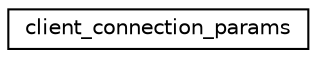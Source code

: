 digraph "Graphical Class Hierarchy"
{
  edge [fontname="Helvetica",fontsize="10",labelfontname="Helvetica",labelfontsize="10"];
  node [fontname="Helvetica",fontsize="10",shape=record];
  rankdir="LR";
  Node0 [label="client_connection_params",height=0.2,width=0.4,color="black", fillcolor="white", style="filled",URL="$structclient__connection__params.html"];
}
